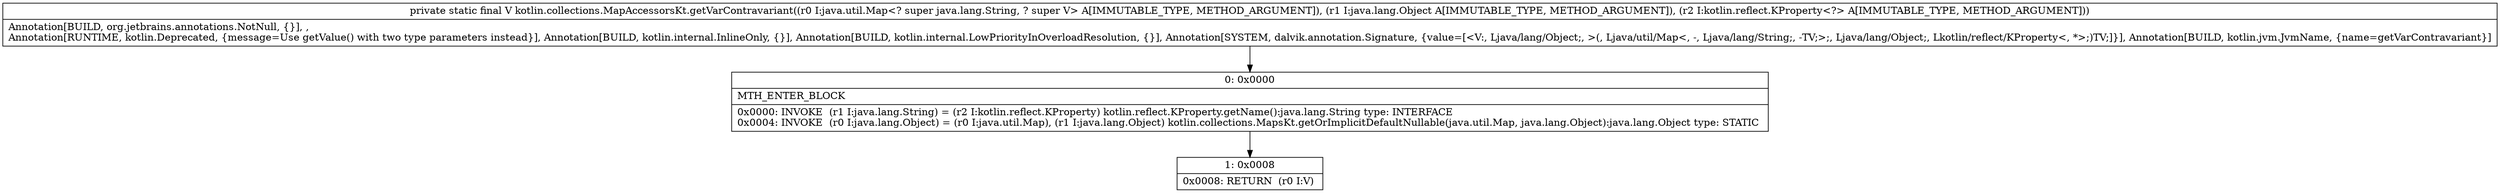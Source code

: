 digraph "CFG forkotlin.collections.MapAccessorsKt.getVarContravariant(Ljava\/util\/Map;Ljava\/lang\/Object;Lkotlin\/reflect\/KProperty;)Ljava\/lang\/Object;" {
Node_0 [shape=record,label="{0\:\ 0x0000|MTH_ENTER_BLOCK\l|0x0000: INVOKE  (r1 I:java.lang.String) = (r2 I:kotlin.reflect.KProperty) kotlin.reflect.KProperty.getName():java.lang.String type: INTERFACE \l0x0004: INVOKE  (r0 I:java.lang.Object) = (r0 I:java.util.Map), (r1 I:java.lang.Object) kotlin.collections.MapsKt.getOrImplicitDefaultNullable(java.util.Map, java.lang.Object):java.lang.Object type: STATIC \l}"];
Node_1 [shape=record,label="{1\:\ 0x0008|0x0008: RETURN  (r0 I:V) \l}"];
MethodNode[shape=record,label="{private static final V kotlin.collections.MapAccessorsKt.getVarContravariant((r0 I:java.util.Map\<? super java.lang.String, ? super V\> A[IMMUTABLE_TYPE, METHOD_ARGUMENT]), (r1 I:java.lang.Object A[IMMUTABLE_TYPE, METHOD_ARGUMENT]), (r2 I:kotlin.reflect.KProperty\<?\> A[IMMUTABLE_TYPE, METHOD_ARGUMENT]))  | Annotation[BUILD, org.jetbrains.annotations.NotNull, \{\}], , \lAnnotation[RUNTIME, kotlin.Deprecated, \{message=Use getValue() with two type parameters instead\}], Annotation[BUILD, kotlin.internal.InlineOnly, \{\}], Annotation[BUILD, kotlin.internal.LowPriorityInOverloadResolution, \{\}], Annotation[SYSTEM, dalvik.annotation.Signature, \{value=[\<V:, Ljava\/lang\/Object;, \>(, Ljava\/util\/Map\<, \-, Ljava\/lang\/String;, \-TV;\>;, Ljava\/lang\/Object;, Lkotlin\/reflect\/KProperty\<, *\>;)TV;]\}], Annotation[BUILD, kotlin.jvm.JvmName, \{name=getVarContravariant\}]\l}"];
MethodNode -> Node_0;
Node_0 -> Node_1;
}

